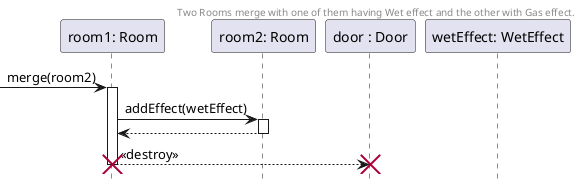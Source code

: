 @startuml RoomMergeWithDifferentEffects
header Two Rooms merge with one of them having Wet effect and the other with Gas effect.
hide footbox

participant R1 as "room1: Room"
participant R2 as "room2: Room"
participant D as "door : Door"

participant W as "wetEffect: WetEffect"

-> R1 ++: merge(room2)
R1 -> R2 ++: addEffect(wetEffect)
return

R1 --> D : <<destroy>>
destroy R1
destroy D

@enduml
